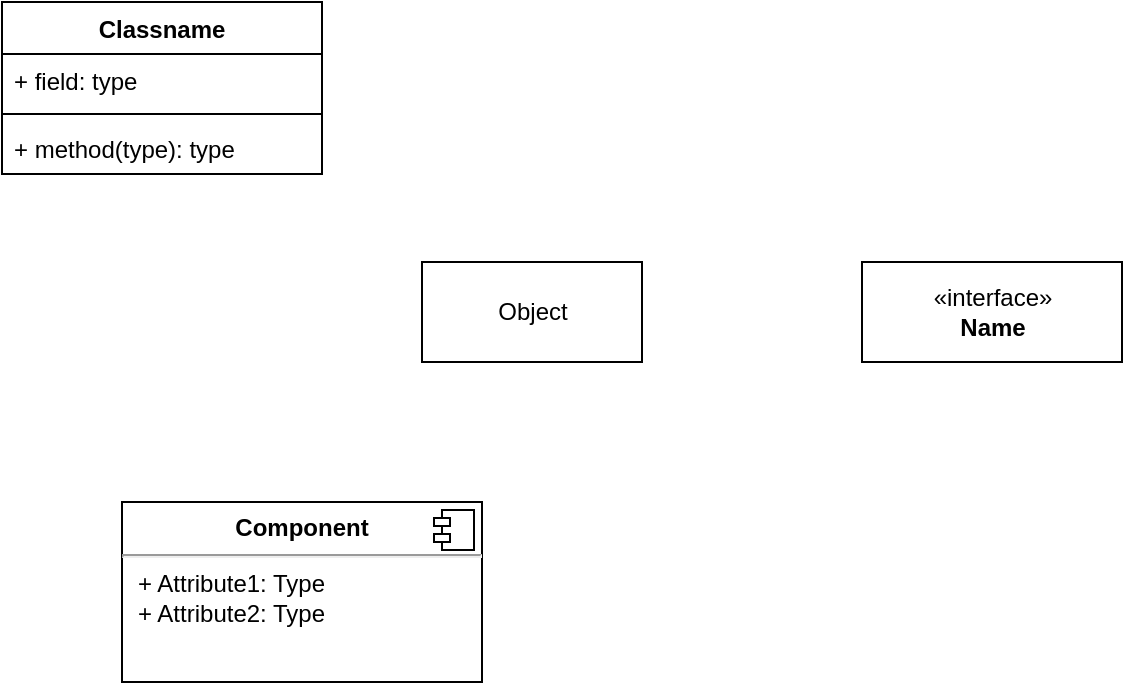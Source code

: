 <mxfile version="20.0.4" type="github"><diagram id="OmRzqZHkiELiNIddUfbU" name="Page-1"><mxGraphModel dx="1326" dy="762" grid="1" gridSize="10" guides="1" tooltips="1" connect="1" arrows="1" fold="1" page="1" pageScale="1" pageWidth="827" pageHeight="1169" math="0" shadow="0"><root><mxCell id="0"/><mxCell id="1" parent="0"/><mxCell id="73FVn3SUGpCQQEbAdCz8-1" value="&lt;p style=&quot;margin:0px;margin-top:6px;text-align:center;&quot;&gt;&lt;b&gt;Component&lt;/b&gt;&lt;/p&gt;&lt;hr/&gt;&lt;p style=&quot;margin:0px;margin-left:8px;&quot;&gt;+ Attribute1: Type&lt;br/&gt;+ Attribute2: Type&lt;/p&gt;" style="align=left;overflow=fill;html=1;dropTarget=0;" parent="1" vertex="1"><mxGeometry x="100" y="330" width="180" height="90" as="geometry"/></mxCell><mxCell id="73FVn3SUGpCQQEbAdCz8-2" value="" style="shape=component;jettyWidth=8;jettyHeight=4;" parent="73FVn3SUGpCQQEbAdCz8-1" vertex="1"><mxGeometry x="1" width="20" height="20" relative="1" as="geometry"><mxPoint x="-24" y="4" as="offset"/></mxGeometry></mxCell><mxCell id="73FVn3SUGpCQQEbAdCz8-3" value="Object" style="html=1;" parent="1" vertex="1"><mxGeometry x="250" y="210" width="110" height="50" as="geometry"/></mxCell><mxCell id="73FVn3SUGpCQQEbAdCz8-4" value="&amp;laquo;interface&amp;raquo;&lt;br&gt;&lt;b&gt;Name&lt;/b&gt;" style="html=1;" parent="1" vertex="1"><mxGeometry x="470" y="210" width="130" height="50" as="geometry"/></mxCell><mxCell id="73FVn3SUGpCQQEbAdCz8-5" value="Classname" style="swimlane;fontStyle=1;align=center;verticalAlign=top;childLayout=stackLayout;horizontal=1;startSize=26;horizontalStack=0;resizeParent=1;resizeParentMax=0;resizeLast=0;collapsible=1;marginBottom=0;" parent="1" vertex="1"><mxGeometry x="40" y="80" width="160" height="86" as="geometry"/></mxCell><mxCell id="73FVn3SUGpCQQEbAdCz8-6" value="+ field: type" style="text;strokeColor=none;fillColor=none;align=left;verticalAlign=top;spacingLeft=4;spacingRight=4;overflow=hidden;rotatable=0;points=[[0,0.5],[1,0.5]];portConstraint=eastwest;" parent="73FVn3SUGpCQQEbAdCz8-5" vertex="1"><mxGeometry y="26" width="160" height="26" as="geometry"/></mxCell><mxCell id="73FVn3SUGpCQQEbAdCz8-7" value="" style="line;strokeWidth=1;fillColor=none;align=left;verticalAlign=middle;spacingTop=-1;spacingLeft=3;spacingRight=3;rotatable=0;labelPosition=right;points=[];portConstraint=eastwest;" parent="73FVn3SUGpCQQEbAdCz8-5" vertex="1"><mxGeometry y="52" width="160" height="8" as="geometry"/></mxCell><mxCell id="73FVn3SUGpCQQEbAdCz8-8" value="+ method(type): type" style="text;strokeColor=none;fillColor=none;align=left;verticalAlign=top;spacingLeft=4;spacingRight=4;overflow=hidden;rotatable=0;points=[[0,0.5],[1,0.5]];portConstraint=eastwest;" parent="73FVn3SUGpCQQEbAdCz8-5" vertex="1"><mxGeometry y="60" width="160" height="26" as="geometry"/></mxCell></root></mxGraphModel></diagram></mxfile>